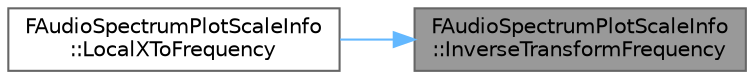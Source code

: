 digraph "FAudioSpectrumPlotScaleInfo::InverseTransformFrequency"
{
 // INTERACTIVE_SVG=YES
 // LATEX_PDF_SIZE
  bgcolor="transparent";
  edge [fontname=Helvetica,fontsize=10,labelfontname=Helvetica,labelfontsize=10];
  node [fontname=Helvetica,fontsize=10,shape=box,height=0.2,width=0.4];
  rankdir="RL";
  Node1 [id="Node000001",label="FAudioSpectrumPlotScaleInfo\l::InverseTransformFrequency",height=0.2,width=0.4,color="gray40", fillcolor="grey60", style="filled", fontcolor="black",tooltip=" "];
  Node1 -> Node2 [id="edge1_Node000001_Node000002",dir="back",color="steelblue1",style="solid",tooltip=" "];
  Node2 [id="Node000002",label="FAudioSpectrumPlotScaleInfo\l::LocalXToFrequency",height=0.2,width=0.4,color="grey40", fillcolor="white", style="filled",URL="$d7/d96/classFAudioSpectrumPlotScaleInfo.html#adfad7cec6bff2ec150ab534db2466883",tooltip=" "];
}

